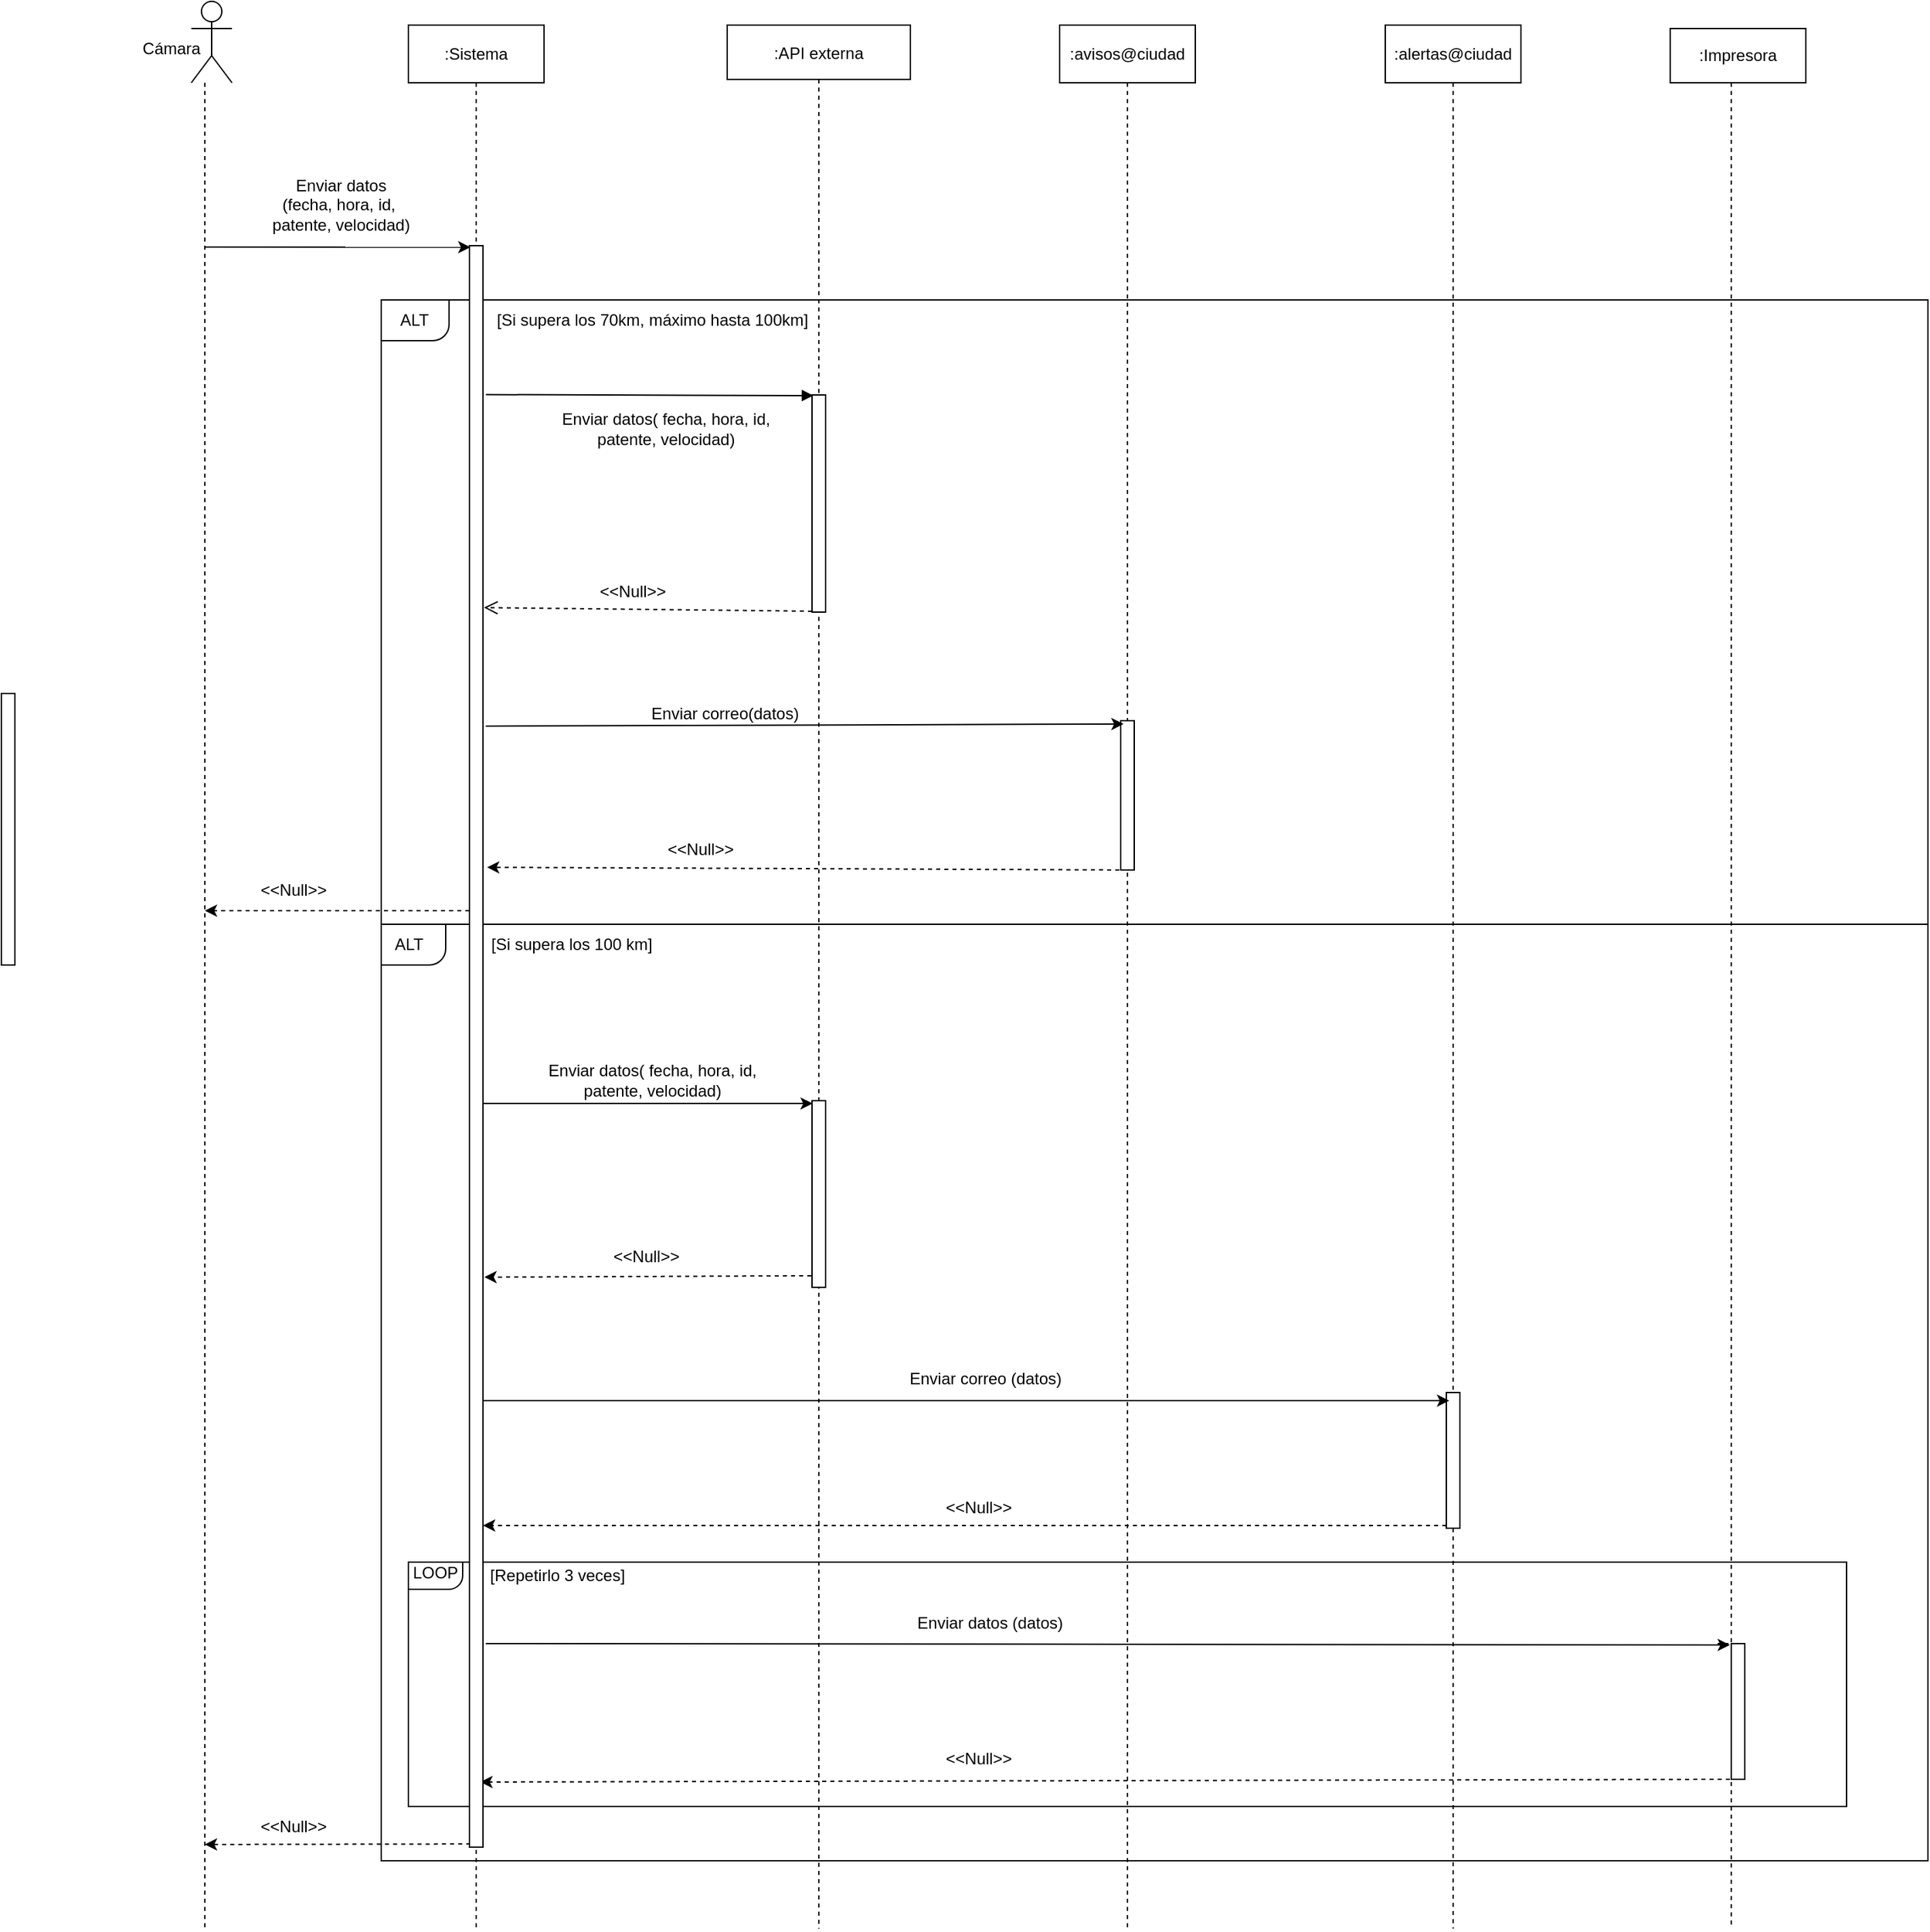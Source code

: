 <mxfile version="20.5.1" type="github">
  <diagram id="kgpKYQtTHZ0yAKxKKP6v" name="Page-1">
    <mxGraphModel dx="2090" dy="689" grid="1" gridSize="10" guides="1" tooltips="1" connect="1" arrows="1" fold="1" page="1" pageScale="1" pageWidth="850" pageHeight="1100" math="0" shadow="0">
      <root>
        <mxCell id="0" />
        <mxCell id="1" parent="0" />
        <mxCell id="3nuBFxr9cyL0pnOWT2aG-5" value=":API externa" style="shape=umlLifeline;perimeter=lifelinePerimeter;container=1;collapsible=0;recursiveResize=0;rounded=0;shadow=0;strokeWidth=1;" parent="1" vertex="1">
          <mxGeometry x="425" y="77.5" width="135" height="1402.5" as="geometry" />
        </mxCell>
        <mxCell id="3nuBFxr9cyL0pnOWT2aG-6" value="" style="points=[];perimeter=orthogonalPerimeter;rounded=0;shadow=0;strokeWidth=1;" parent="3nuBFxr9cyL0pnOWT2aG-5" vertex="1">
          <mxGeometry x="62.5" y="272.5" width="10" height="160" as="geometry" />
        </mxCell>
        <mxCell id="c66L6I2iHcmYUEEAiVyj-52" value="" style="points=[];perimeter=orthogonalPerimeter;rounded=0;shadow=0;strokeWidth=1;" parent="3nuBFxr9cyL0pnOWT2aG-5" vertex="1">
          <mxGeometry x="62.5" y="792.5" width="10" height="137.5" as="geometry" />
        </mxCell>
        <mxCell id="c66L6I2iHcmYUEEAiVyj-47" value="Enviar correo(datos)" style="text;html=1;align=center;verticalAlign=middle;resizable=0;points=[];autosize=1;strokeColor=none;fillColor=none;fontSize=12;" parent="3nuBFxr9cyL0pnOWT2aG-5" vertex="1">
          <mxGeometry x="-67.5" y="492.5" width="130" height="30" as="geometry" />
        </mxCell>
        <mxCell id="3nuBFxr9cyL0pnOWT2aG-7" value="" style="verticalAlign=bottom;endArrow=open;dashed=1;endSize=8;shadow=0;strokeWidth=1;entryX=1.071;entryY=0.226;entryDx=0;entryDy=0;entryPerimeter=0;exitX=0;exitY=0.996;exitDx=0;exitDy=0;exitPerimeter=0;fontSize=12;rounded=0;" parent="1" source="3nuBFxr9cyL0pnOWT2aG-6" target="c66L6I2iHcmYUEEAiVyj-122" edge="1">
          <mxGeometry relative="1" as="geometry">
            <mxPoint x="260" y="509.36" as="targetPoint" />
            <mxPoint x="430" y="390" as="sourcePoint" />
          </mxGeometry>
        </mxCell>
        <mxCell id="3nuBFxr9cyL0pnOWT2aG-8" value="" style="verticalAlign=bottom;endArrow=block;shadow=0;strokeWidth=1;entryX=0.1;entryY=0.003;entryDx=0;entryDy=0;entryPerimeter=0;exitX=1.214;exitY=0.093;exitDx=0;exitDy=0;exitPerimeter=0;" parent="1" source="c66L6I2iHcmYUEEAiVyj-122" target="3nuBFxr9cyL0pnOWT2aG-6" edge="1">
          <mxGeometry relative="1" as="geometry">
            <mxPoint x="250" y="350" as="sourcePoint" />
            <mxPoint x="440" y="230" as="targetPoint" />
            <Array as="points" />
          </mxGeometry>
        </mxCell>
        <mxCell id="RfWwSQXeCyqHjjf5M0ve-5" style="edgeStyle=orthogonalEdgeStyle;rounded=0;orthogonalLoop=1;jettySize=auto;html=1;dashed=1;endArrow=none;endFill=0;" parent="1" source="RfWwSQXeCyqHjjf5M0ve-1" edge="1">
          <mxGeometry relative="1" as="geometry">
            <mxPoint x="40" y="1480" as="targetPoint" />
            <Array as="points">
              <mxPoint x="40" y="1400" />
            </Array>
          </mxGeometry>
        </mxCell>
        <mxCell id="RfWwSQXeCyqHjjf5M0ve-1" value="" style="shape=umlActor;verticalLabelPosition=bottom;verticalAlign=top;html=1;outlineConnect=0;" parent="1" vertex="1">
          <mxGeometry x="30" y="60" width="30" height="60" as="geometry" />
        </mxCell>
        <mxCell id="TmKJlm0_jqbMwlA1yYa0-13" value="" style="rounded=0;whiteSpace=wrap;html=1;shadow=0;fontSize=12;fillColor=none;" parent="1" vertex="1">
          <mxGeometry x="170" y="740" width="1140" height="690" as="geometry" />
        </mxCell>
        <mxCell id="RfWwSQXeCyqHjjf5M0ve-20" value="Cámara" style="text;html=1;align=center;verticalAlign=middle;resizable=0;points=[];autosize=1;strokeColor=none;fillColor=none;" parent="1" vertex="1">
          <mxGeometry x="-20" y="80" width="70" height="30" as="geometry" />
        </mxCell>
        <mxCell id="RfWwSQXeCyqHjjf5M0ve-21" value="Enviar datos&lt;br&gt;(fecha, hora, id,&amp;nbsp;&lt;br&gt;patente, velocidad)" style="text;html=1;align=center;verticalAlign=middle;resizable=0;points=[];autosize=1;strokeColor=none;fillColor=none;" parent="1" vertex="1">
          <mxGeometry x="80" y="180" width="120" height="60" as="geometry" />
        </mxCell>
        <mxCell id="TmKJlm0_jqbMwlA1yYa0-20" value="&lt;div style=&quot;text-align: left;&quot;&gt;[Si supera los 70km, máximo hasta 100km]&lt;/div&gt;" style="text;html=1;strokeColor=none;fillColor=none;align=center;verticalAlign=middle;whiteSpace=wrap;rounded=0;shadow=0;fontSize=12;" parent="1" vertex="1">
          <mxGeometry x="235" y="280" width="270" height="30" as="geometry" />
        </mxCell>
        <mxCell id="TmKJlm0_jqbMwlA1yYa0-22" value="Enviar datos( fecha, hora, id, patente, velocidad)" style="text;html=1;strokeColor=none;fillColor=none;align=center;verticalAlign=middle;whiteSpace=wrap;rounded=0;shadow=0;fontSize=12;" parent="1" vertex="1">
          <mxGeometry x="300" y="360" width="160" height="30" as="geometry" />
        </mxCell>
        <mxCell id="c66L6I2iHcmYUEEAiVyj-85" style="edgeStyle=orthogonalEdgeStyle;rounded=0;orthogonalLoop=1;jettySize=auto;html=1;dashed=1;fontSize=12;endArrow=none;endFill=0;" parent="1" source="TmKJlm0_jqbMwlA1yYa0-24" edge="1">
          <mxGeometry relative="1" as="geometry">
            <mxPoint x="720" y="1480" as="targetPoint" />
          </mxGeometry>
        </mxCell>
        <mxCell id="c66L6I2iHcmYUEEAiVyj-5" value="" style="rounded=0;whiteSpace=wrap;html=1;shadow=0;fontSize=12;fillColor=none;" parent="1" vertex="1">
          <mxGeometry x="170" y="280" width="1140" height="460" as="geometry" />
        </mxCell>
        <mxCell id="TmKJlm0_jqbMwlA1yYa0-24" value=":avisos@ciudad" style="rounded=0;whiteSpace=wrap;html=1;arcSize=0;" parent="1" vertex="1">
          <mxGeometry x="670" y="77.5" width="100" height="42.5" as="geometry" />
        </mxCell>
        <mxCell id="c66L6I2iHcmYUEEAiVyj-75" style="edgeStyle=orthogonalEdgeStyle;rounded=0;orthogonalLoop=1;jettySize=auto;html=1;exitX=0.5;exitY=1;exitDx=0;exitDy=0;dashed=1;fontSize=12;startArrow=none;endArrow=none;endFill=0;" parent="1" source="c66L6I2iHcmYUEEAiVyj-76" edge="1">
          <mxGeometry relative="1" as="geometry">
            <mxPoint x="960" y="1480" as="targetPoint" />
          </mxGeometry>
        </mxCell>
        <mxCell id="TmKJlm0_jqbMwlA1yYa0-25" value=":alertas@ciudad" style="rounded=0;whiteSpace=wrap;html=1;arcSize=0;" parent="1" vertex="1">
          <mxGeometry x="910" y="77.5" width="100" height="42.5" as="geometry" />
        </mxCell>
        <mxCell id="c66L6I2iHcmYUEEAiVyj-26" value=":Impresora" style="rounded=1;whiteSpace=wrap;html=1;arcSize=0;" parent="1" vertex="1">
          <mxGeometry x="1120" y="80" width="100" height="40" as="geometry" />
        </mxCell>
        <mxCell id="c66L6I2iHcmYUEEAiVyj-27" value="&amp;lt;&amp;lt;Null&amp;gt;&amp;gt;" style="text;html=1;align=center;verticalAlign=middle;resizable=0;points=[];autosize=1;strokeColor=none;fillColor=none;fontSize=12;" parent="1" vertex="1">
          <mxGeometry x="320" y="480" width="70" height="30" as="geometry" />
        </mxCell>
        <mxCell id="c66L6I2iHcmYUEEAiVyj-25" value="" style="endArrow=classic;html=1;rounded=0;dashed=1;exitX=0.5;exitY=1;exitDx=0;exitDy=0;exitPerimeter=0;entryX=1.3;entryY=0.812;entryDx=0;entryDy=0;entryPerimeter=0;" parent="1" source="c66L6I2iHcmYUEEAiVyj-44" edge="1">
          <mxGeometry width="50" height="50" relative="1" as="geometry">
            <mxPoint x="720" y="656" as="sourcePoint" />
            <mxPoint x="248" y="698.04" as="targetPoint" />
          </mxGeometry>
        </mxCell>
        <mxCell id="c66L6I2iHcmYUEEAiVyj-44" value="" style="points=[];perimeter=orthogonalPerimeter;rounded=0;shadow=0;strokeWidth=1;" parent="1" vertex="1">
          <mxGeometry x="715" y="590" width="10" height="110" as="geometry" />
        </mxCell>
        <mxCell id="c66L6I2iHcmYUEEAiVyj-49" value="Enviar datos( fecha, hora, id, patente, velocidad)" style="text;html=1;strokeColor=none;fillColor=none;align=center;verticalAlign=middle;whiteSpace=wrap;rounded=0;shadow=0;fontSize=12;" parent="1" vertex="1">
          <mxGeometry x="290" y="840" width="160" height="30" as="geometry" />
        </mxCell>
        <mxCell id="c66L6I2iHcmYUEEAiVyj-55" value="&amp;lt;&amp;lt;Null&amp;gt;&amp;gt;" style="text;html=1;align=center;verticalAlign=middle;resizable=0;points=[];autosize=1;strokeColor=none;fillColor=none;fontSize=12;" parent="1" vertex="1">
          <mxGeometry x="330" y="970" width="70" height="30" as="geometry" />
        </mxCell>
        <mxCell id="c66L6I2iHcmYUEEAiVyj-76" value="" style="points=[];perimeter=orthogonalPerimeter;rounded=0;shadow=0;strokeWidth=1;" parent="1" vertex="1">
          <mxGeometry x="955" y="1085" width="10" height="100" as="geometry" />
        </mxCell>
        <mxCell id="c66L6I2iHcmYUEEAiVyj-77" value="" style="edgeStyle=orthogonalEdgeStyle;rounded=0;orthogonalLoop=1;jettySize=auto;html=1;exitX=0.5;exitY=1;exitDx=0;exitDy=0;dashed=1;fontSize=12;endArrow=none;" parent="1" source="TmKJlm0_jqbMwlA1yYa0-25" target="c66L6I2iHcmYUEEAiVyj-76" edge="1">
          <mxGeometry relative="1" as="geometry">
            <mxPoint x="960" y="120" as="sourcePoint" />
            <mxPoint x="960" y="1240" as="targetPoint" />
          </mxGeometry>
        </mxCell>
        <mxCell id="c66L6I2iHcmYUEEAiVyj-79" value="" style="endArrow=classic;html=1;rounded=0;fontSize=12;exitX=0;exitY=0.98;exitDx=0;exitDy=0;exitPerimeter=0;dashed=1;entryX=1;entryY=0.807;entryDx=0;entryDy=0;entryPerimeter=0;" parent="1" source="c66L6I2iHcmYUEEAiVyj-76" edge="1">
          <mxGeometry width="50" height="50" relative="1" as="geometry">
            <mxPoint x="620" y="1140" as="sourcePoint" />
            <mxPoint x="245" y="1182.98" as="targetPoint" />
          </mxGeometry>
        </mxCell>
        <mxCell id="c66L6I2iHcmYUEEAiVyj-80" value="Enviar correo (datos)" style="text;html=1;align=center;verticalAlign=middle;resizable=0;points=[];autosize=1;strokeColor=none;fillColor=none;fontSize=12;" parent="1" vertex="1">
          <mxGeometry x="545" y="1060" width="140" height="30" as="geometry" />
        </mxCell>
        <mxCell id="c66L6I2iHcmYUEEAiVyj-82" value="&amp;lt;&amp;lt;Null&amp;gt;&amp;gt;" style="text;html=1;align=center;verticalAlign=middle;resizable=0;points=[];autosize=1;strokeColor=none;fillColor=none;fontSize=12;" parent="1" vertex="1">
          <mxGeometry x="575" y="1155" width="70" height="30" as="geometry" />
        </mxCell>
        <mxCell id="c66L6I2iHcmYUEEAiVyj-87" value="" style="points=[];perimeter=orthogonalPerimeter;rounded=0;shadow=0;strokeWidth=1;" parent="1" vertex="1">
          <mxGeometry x="-110" y="570" width="10" height="200" as="geometry" />
        </mxCell>
        <mxCell id="c66L6I2iHcmYUEEAiVyj-65" value="" style="points=[];perimeter=orthogonalPerimeter;rounded=0;shadow=0;strokeWidth=1;" parent="1" vertex="1">
          <mxGeometry x="1165" y="1270" width="10" height="100" as="geometry" />
        </mxCell>
        <mxCell id="c66L6I2iHcmYUEEAiVyj-89" value="" style="edgeStyle=orthogonalEdgeStyle;rounded=0;orthogonalLoop=1;jettySize=auto;html=1;exitX=0.5;exitY=1;exitDx=0;exitDy=0;dashed=1;endArrow=none;endFill=0;" parent="1" edge="1">
          <mxGeometry relative="1" as="geometry">
            <mxPoint x="1165" y="1480" as="targetPoint" />
            <mxPoint x="1165" y="120" as="sourcePoint" />
            <Array as="points">
              <mxPoint x="1155" y="1270" />
              <mxPoint x="1155" y="1270" />
            </Array>
          </mxGeometry>
        </mxCell>
        <mxCell id="c66L6I2iHcmYUEEAiVyj-93" value="" style="endArrow=classic;html=1;rounded=0;fontSize=12;exitX=-0.1;exitY=1;exitDx=0;exitDy=0;exitPerimeter=0;entryX=1.3;entryY=0.88;entryDx=0;entryDy=0;entryPerimeter=0;dashed=1;" parent="1" source="c66L6I2iHcmYUEEAiVyj-65" edge="1">
          <mxGeometry width="50" height="50" relative="1" as="geometry">
            <mxPoint x="1050" y="1370" as="sourcePoint" />
            <mxPoint x="243" y="1372" as="targetPoint" />
          </mxGeometry>
        </mxCell>
        <mxCell id="c66L6I2iHcmYUEEAiVyj-100" value="" style="rounded=0;whiteSpace=wrap;html=1;fontSize=12;fillColor=none;" parent="1" vertex="1">
          <mxGeometry x="190" y="1210" width="1060" height="180" as="geometry" />
        </mxCell>
        <mxCell id="c66L6I2iHcmYUEEAiVyj-101" value="Enviar datos (datos)&amp;nbsp;" style="text;html=1;align=center;verticalAlign=middle;resizable=0;points=[];autosize=1;strokeColor=none;fillColor=none;fontSize=12;" parent="1" vertex="1">
          <mxGeometry x="555" y="1240" width="130" height="30" as="geometry" />
        </mxCell>
        <mxCell id="c66L6I2iHcmYUEEAiVyj-102" value="&amp;lt;&amp;lt;Null&amp;gt;&amp;gt;" style="text;html=1;align=center;verticalAlign=middle;resizable=0;points=[];autosize=1;strokeColor=none;fillColor=none;fontSize=12;" parent="1" vertex="1">
          <mxGeometry x="575" y="1340" width="70" height="30" as="geometry" />
        </mxCell>
        <mxCell id="c66L6I2iHcmYUEEAiVyj-48" value="&amp;lt;&amp;lt;Null&amp;gt;&amp;gt;" style="text;html=1;align=center;verticalAlign=middle;resizable=0;points=[];autosize=1;strokeColor=none;fillColor=none;fontSize=12;" parent="1" vertex="1">
          <mxGeometry x="370" y="670" width="70" height="30" as="geometry" />
        </mxCell>
        <mxCell id="c66L6I2iHcmYUEEAiVyj-54" value="" style="endArrow=classic;html=1;rounded=0;fontSize=12;dashed=1;exitX=-0.05;exitY=0.938;exitDx=0;exitDy=0;exitPerimeter=0;entryX=1.6;entryY=0.8;entryDx=0;entryDy=0;entryPerimeter=0;" parent="1" source="c66L6I2iHcmYUEEAiVyj-52" edge="1">
          <mxGeometry width="50" height="50" relative="1" as="geometry">
            <mxPoint x="470" y="937.5" as="sourcePoint" />
            <mxPoint x="246" y="1000" as="targetPoint" />
          </mxGeometry>
        </mxCell>
        <mxCell id="c66L6I2iHcmYUEEAiVyj-109" value="" style="endArrow=classic;html=1;rounded=0;fontSize=12;entryX=0.05;entryY=0.015;entryDx=0;entryDy=0;entryPerimeter=0;exitX=0.9;exitY=0.139;exitDx=0;exitDy=0;exitPerimeter=0;" parent="1" target="c66L6I2iHcmYUEEAiVyj-52" edge="1">
          <mxGeometry width="50" height="50" relative="1" as="geometry">
            <mxPoint x="244" y="872.01" as="sourcePoint" />
            <mxPoint x="460" y="850" as="targetPoint" />
          </mxGeometry>
        </mxCell>
        <mxCell id="c66L6I2iHcmYUEEAiVyj-64" value="" style="endArrow=classic;html=1;rounded=0;fontSize=12;exitX=0.9;exitY=0.15;exitDx=0;exitDy=0;exitPerimeter=0;entryX=0.214;entryY=0.06;entryDx=0;entryDy=0;entryPerimeter=0;" parent="1" target="c66L6I2iHcmYUEEAiVyj-76" edge="1">
          <mxGeometry width="50" height="50" relative="1" as="geometry">
            <mxPoint x="244" y="1091" as="sourcePoint" />
            <mxPoint x="960" y="1090" as="targetPoint" />
          </mxGeometry>
        </mxCell>
        <mxCell id="c66L6I2iHcmYUEEAiVyj-113" value="ALT" style="text;html=1;align=center;verticalAlign=middle;resizable=0;points=[];autosize=1;strokeColor=none;fillColor=none;fontSize=12;" parent="1" vertex="1">
          <mxGeometry x="173.75" y="280" width="40" height="30" as="geometry" />
        </mxCell>
        <mxCell id="xCSFs8flv-wK_2AUf_Os-12" style="edgeStyle=orthogonalEdgeStyle;rounded=0;orthogonalLoop=1;jettySize=auto;html=1;dashed=1;endArrow=none;endFill=0;" edge="1" parent="1" source="c66L6I2iHcmYUEEAiVyj-118">
          <mxGeometry relative="1" as="geometry">
            <mxPoint x="240" y="1480" as="targetPoint" />
          </mxGeometry>
        </mxCell>
        <mxCell id="c66L6I2iHcmYUEEAiVyj-118" value=":Sistema" style="rounded=0;whiteSpace=wrap;html=1;arcSize=0;" parent="1" vertex="1">
          <mxGeometry x="190" y="77.5" width="100" height="42.5" as="geometry" />
        </mxCell>
        <mxCell id="c66L6I2iHcmYUEEAiVyj-126" value="" style="endArrow=classic;html=1;rounded=0;fontSize=12;exitX=1.2;exitY=0.2;exitDx=0;exitDy=0;exitPerimeter=0;entryX=0.214;entryY=0.022;entryDx=0;entryDy=0;entryPerimeter=0;" parent="1" target="c66L6I2iHcmYUEEAiVyj-44" edge="1">
          <mxGeometry width="50" height="50" relative="1" as="geometry">
            <mxPoint x="247.0" y="594" as="sourcePoint" />
            <mxPoint x="470" y="590" as="targetPoint" />
          </mxGeometry>
        </mxCell>
        <mxCell id="c66L6I2iHcmYUEEAiVyj-130" value="" style="endArrow=classic;html=1;rounded=0;fontSize=12;entryX=-0.1;entryY=0.01;entryDx=0;entryDy=0;entryPerimeter=0;exitX=1.2;exitY=0.214;exitDx=0;exitDy=0;exitPerimeter=0;" parent="1" target="c66L6I2iHcmYUEEAiVyj-65" edge="1">
          <mxGeometry width="50" height="50" relative="1" as="geometry">
            <mxPoint x="247.0" y="1269.96" as="sourcePoint" />
            <mxPoint x="780" y="1190" as="targetPoint" />
          </mxGeometry>
        </mxCell>
        <mxCell id="c66L6I2iHcmYUEEAiVyj-132" value="" style="edgeStyle=orthogonalEdgeStyle;rounded=0;orthogonalLoop=1;jettySize=auto;html=1;exitX=0.5;exitY=1;exitDx=0;exitDy=0;dashed=1;fontSize=12;endArrow=none;endFill=0;startArrow=none;" parent="1" edge="1">
          <mxGeometry relative="1" as="geometry">
            <mxPoint x="240" y="1210" as="sourcePoint" />
            <mxPoint x="240" y="1240" as="targetPoint" />
            <Array as="points" />
          </mxGeometry>
        </mxCell>
        <mxCell id="c66L6I2iHcmYUEEAiVyj-139" value="ALT" style="text;html=1;align=center;verticalAlign=middle;resizable=0;points=[];autosize=1;strokeColor=none;fillColor=none;fontSize=12;" parent="1" vertex="1">
          <mxGeometry x="170" y="740" width="40" height="30" as="geometry" />
        </mxCell>
        <mxCell id="c66L6I2iHcmYUEEAiVyj-140" value="" style="verticalLabelPosition=bottom;verticalAlign=top;html=1;shape=mxgraph.basic.corner_round_rect;dx=6;rounded=0;fontSize=12;fillColor=none;direction=west;" parent="1" vertex="1">
          <mxGeometry x="170" y="280" width="50" height="30" as="geometry" />
        </mxCell>
        <mxCell id="c66L6I2iHcmYUEEAiVyj-142" value="" style="verticalLabelPosition=bottom;verticalAlign=top;html=1;shape=mxgraph.basic.corner_round_rect;dx=6;rounded=0;fontSize=12;fillColor=none;direction=west;" parent="1" vertex="1">
          <mxGeometry x="170" y="740" width="47.5" height="30" as="geometry" />
        </mxCell>
        <mxCell id="c66L6I2iHcmYUEEAiVyj-143" value="[Si supera los 100 km]" style="text;html=1;align=center;verticalAlign=middle;resizable=0;points=[];autosize=1;strokeColor=none;fillColor=none;fontSize=12;" parent="1" vertex="1">
          <mxGeometry x="240" y="740" width="140" height="30" as="geometry" />
        </mxCell>
        <mxCell id="JIFK1Kk5YJ3xe72wzFjj-1" value="" style="verticalLabelPosition=bottom;verticalAlign=top;html=1;shape=mxgraph.basic.corner_round_rect;dx=6;direction=west;" parent="1" vertex="1">
          <mxGeometry x="190" y="1210" width="40" height="20" as="geometry" />
        </mxCell>
        <mxCell id="JIFK1Kk5YJ3xe72wzFjj-3" value="LOOP" style="text;html=1;strokeColor=none;fillColor=none;align=center;verticalAlign=middle;whiteSpace=wrap;rounded=0;" parent="1" vertex="1">
          <mxGeometry x="180" y="1205" width="60" height="25" as="geometry" />
        </mxCell>
        <mxCell id="JIFK1Kk5YJ3xe72wzFjj-4" value="[Repetirlo 3 veces]" style="text;html=1;strokeColor=none;fillColor=none;align=center;verticalAlign=middle;whiteSpace=wrap;rounded=0;" parent="1" vertex="1">
          <mxGeometry x="245" y="1205" width="110" height="30" as="geometry" />
        </mxCell>
        <mxCell id="j6xvuliCZlGgOqa8eTA7-3" value="" style="endArrow=classic;html=1;rounded=0;entryX=0.071;entryY=0.001;entryDx=0;entryDy=0;entryPerimeter=0;" parent="1" edge="1" target="c66L6I2iHcmYUEEAiVyj-122">
          <mxGeometry width="50" height="50" relative="1" as="geometry">
            <mxPoint x="40" y="241" as="sourcePoint" />
            <mxPoint x="240" y="330" as="targetPoint" />
            <Array as="points" />
          </mxGeometry>
        </mxCell>
        <mxCell id="j6xvuliCZlGgOqa8eTA7-4" value="" style="endArrow=classic;html=1;rounded=0;dashed=1;" parent="1" edge="1">
          <mxGeometry width="50" height="50" relative="1" as="geometry">
            <mxPoint x="235" y="730" as="sourcePoint" />
            <mxPoint x="40" y="730" as="targetPoint" />
          </mxGeometry>
        </mxCell>
        <mxCell id="j6xvuliCZlGgOqa8eTA7-5" value="" style="endArrow=classic;html=1;rounded=0;dashed=1;exitX=0.071;exitY=0.998;exitDx=0;exitDy=0;exitPerimeter=0;" parent="1" source="c66L6I2iHcmYUEEAiVyj-122" edge="1">
          <mxGeometry width="50" height="50" relative="1" as="geometry">
            <mxPoint x="243" y="1380" as="sourcePoint" />
            <mxPoint x="40" y="1418" as="targetPoint" />
          </mxGeometry>
        </mxCell>
        <mxCell id="j6xvuliCZlGgOqa8eTA7-6" value="&amp;lt;&amp;lt;Null&amp;gt;&amp;gt;" style="text;html=1;align=center;verticalAlign=middle;resizable=0;points=[];autosize=1;strokeColor=none;fillColor=none;fontSize=12;" parent="1" vertex="1">
          <mxGeometry x="70" y="700" width="70" height="30" as="geometry" />
        </mxCell>
        <mxCell id="c66L6I2iHcmYUEEAiVyj-122" value="" style="points=[];perimeter=orthogonalPerimeter;rounded=0;shadow=0;strokeWidth=1;" parent="1" vertex="1">
          <mxGeometry x="235" y="240" width="10" height="1180" as="geometry" />
        </mxCell>
        <mxCell id="j6xvuliCZlGgOqa8eTA7-7" value="&amp;lt;&amp;lt;Null&amp;gt;&amp;gt;" style="text;html=1;align=center;verticalAlign=middle;resizable=0;points=[];autosize=1;strokeColor=none;fillColor=none;fontSize=12;" parent="1" vertex="1">
          <mxGeometry x="70" y="1390" width="70" height="30" as="geometry" />
        </mxCell>
      </root>
    </mxGraphModel>
  </diagram>
</mxfile>
